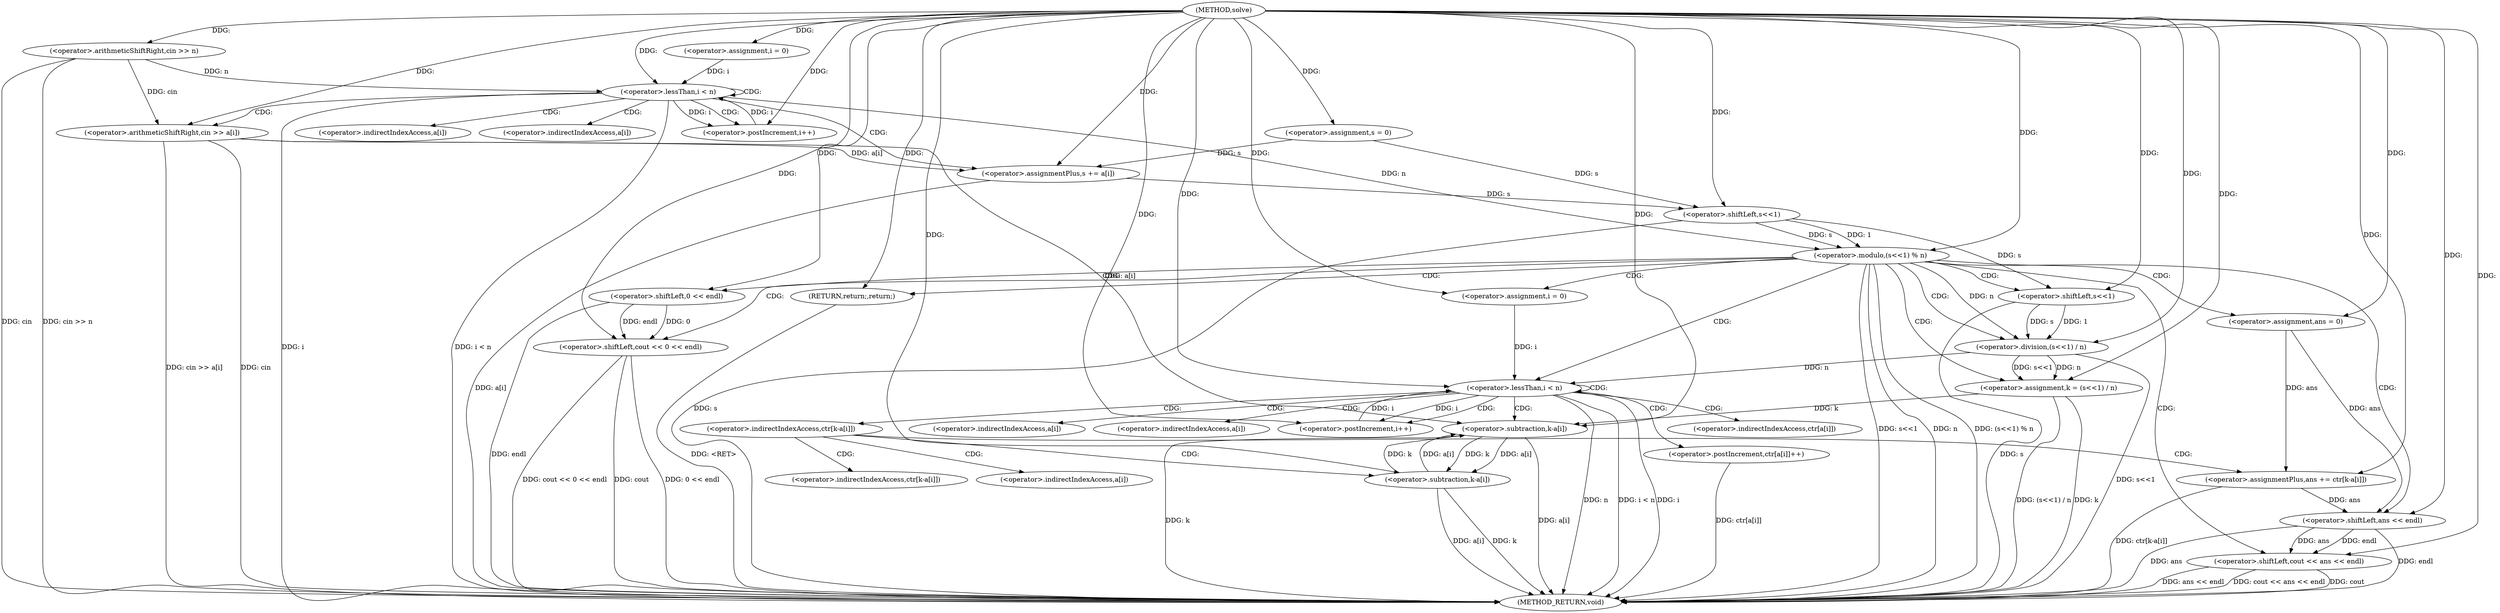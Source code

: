 digraph "solve" {  
"1000104" [label = "(METHOD,solve)" ]
"1000201" [label = "(METHOD_RETURN,void)" ]
"1000107" [label = "(<operator>.arithmeticShiftRight,cin >> n)" ]
"1000112" [label = "(<operator>.assignment,s = 0)" ]
"1000150" [label = "(<operator>.assignment,k = (s<<1) / n)" ]
"1000158" [label = "(<operator>.assignment,ans = 0)" ]
"1000196" [label = "(<operator>.shiftLeft,cout << ans << endl)" ]
"1000117" [label = "(<operator>.assignment,i = 0)" ]
"1000120" [label = "(<operator>.lessThan,i < n)" ]
"1000123" [label = "(<operator>.postIncrement,i++)" ]
"1000137" [label = "(<operator>.modulo,(s<<1) % n)" ]
"1000164" [label = "(<operator>.assignment,i = 0)" ]
"1000167" [label = "(<operator>.lessThan,i < n)" ]
"1000170" [label = "(<operator>.postIncrement,i++)" ]
"1000126" [label = "(<operator>.arithmeticShiftRight,cin >> a[i])" ]
"1000131" [label = "(<operator>.assignmentPlus,s += a[i])" ]
"1000143" [label = "(<operator>.shiftLeft,cout << 0 << endl)" ]
"1000148" [label = "(RETURN,return;,return;)" ]
"1000152" [label = "(<operator>.division,(s<<1) / n)" ]
"1000190" [label = "(<operator>.postIncrement,ctr[a[i]]++)" ]
"1000198" [label = "(<operator>.shiftLeft,ans << endl)" ]
"1000138" [label = "(<operator>.shiftLeft,s<<1)" ]
"1000153" [label = "(<operator>.shiftLeft,s<<1)" ]
"1000181" [label = "(<operator>.assignmentPlus,ans += ctr[k-a[i]])" ]
"1000145" [label = "(<operator>.shiftLeft,0 << endl)" ]
"1000176" [label = "(<operator>.subtraction,k-a[i])" ]
"1000185" [label = "(<operator>.subtraction,k-a[i])" ]
"1000128" [label = "(<operator>.indirectIndexAccess,a[i])" ]
"1000133" [label = "(<operator>.indirectIndexAccess,a[i])" ]
"1000174" [label = "(<operator>.indirectIndexAccess,ctr[k-a[i]])" ]
"1000191" [label = "(<operator>.indirectIndexAccess,ctr[a[i]])" ]
"1000183" [label = "(<operator>.indirectIndexAccess,ctr[k-a[i]])" ]
"1000193" [label = "(<operator>.indirectIndexAccess,a[i])" ]
"1000178" [label = "(<operator>.indirectIndexAccess,a[i])" ]
"1000187" [label = "(<operator>.indirectIndexAccess,a[i])" ]
  "1000107" -> "1000201"  [ label = "DDG: cin"] 
  "1000107" -> "1000201"  [ label = "DDG: cin >> n"] 
  "1000120" -> "1000201"  [ label = "DDG: i"] 
  "1000120" -> "1000201"  [ label = "DDG: i < n"] 
  "1000138" -> "1000201"  [ label = "DDG: s"] 
  "1000137" -> "1000201"  [ label = "DDG: s<<1"] 
  "1000137" -> "1000201"  [ label = "DDG: n"] 
  "1000137" -> "1000201"  [ label = "DDG: (s<<1) % n"] 
  "1000150" -> "1000201"  [ label = "DDG: k"] 
  "1000153" -> "1000201"  [ label = "DDG: s"] 
  "1000152" -> "1000201"  [ label = "DDG: s<<1"] 
  "1000150" -> "1000201"  [ label = "DDG: (s<<1) / n"] 
  "1000167" -> "1000201"  [ label = "DDG: i"] 
  "1000167" -> "1000201"  [ label = "DDG: n"] 
  "1000167" -> "1000201"  [ label = "DDG: i < n"] 
  "1000196" -> "1000201"  [ label = "DDG: cout"] 
  "1000198" -> "1000201"  [ label = "DDG: ans"] 
  "1000198" -> "1000201"  [ label = "DDG: endl"] 
  "1000196" -> "1000201"  [ label = "DDG: ans << endl"] 
  "1000196" -> "1000201"  [ label = "DDG: cout << ans << endl"] 
  "1000176" -> "1000201"  [ label = "DDG: k"] 
  "1000176" -> "1000201"  [ label = "DDG: a[i]"] 
  "1000185" -> "1000201"  [ label = "DDG: k"] 
  "1000185" -> "1000201"  [ label = "DDG: a[i]"] 
  "1000181" -> "1000201"  [ label = "DDG: ctr[k-a[i]]"] 
  "1000190" -> "1000201"  [ label = "DDG: ctr[a[i]]"] 
  "1000143" -> "1000201"  [ label = "DDG: cout"] 
  "1000145" -> "1000201"  [ label = "DDG: endl"] 
  "1000143" -> "1000201"  [ label = "DDG: 0 << endl"] 
  "1000143" -> "1000201"  [ label = "DDG: cout << 0 << endl"] 
  "1000126" -> "1000201"  [ label = "DDG: cin"] 
  "1000126" -> "1000201"  [ label = "DDG: cin >> a[i]"] 
  "1000131" -> "1000201"  [ label = "DDG: a[i]"] 
  "1000148" -> "1000201"  [ label = "DDG: <RET>"] 
  "1000104" -> "1000112"  [ label = "DDG: "] 
  "1000152" -> "1000150"  [ label = "DDG: n"] 
  "1000152" -> "1000150"  [ label = "DDG: s<<1"] 
  "1000104" -> "1000158"  [ label = "DDG: "] 
  "1000104" -> "1000107"  [ label = "DDG: "] 
  "1000104" -> "1000117"  [ label = "DDG: "] 
  "1000104" -> "1000150"  [ label = "DDG: "] 
  "1000104" -> "1000164"  [ label = "DDG: "] 
  "1000104" -> "1000196"  [ label = "DDG: "] 
  "1000198" -> "1000196"  [ label = "DDG: endl"] 
  "1000198" -> "1000196"  [ label = "DDG: ans"] 
  "1000117" -> "1000120"  [ label = "DDG: i"] 
  "1000123" -> "1000120"  [ label = "DDG: i"] 
  "1000104" -> "1000120"  [ label = "DDG: "] 
  "1000107" -> "1000120"  [ label = "DDG: n"] 
  "1000120" -> "1000123"  [ label = "DDG: i"] 
  "1000104" -> "1000123"  [ label = "DDG: "] 
  "1000126" -> "1000131"  [ label = "DDG: a[i]"] 
  "1000138" -> "1000137"  [ label = "DDG: s"] 
  "1000138" -> "1000137"  [ label = "DDG: 1"] 
  "1000120" -> "1000137"  [ label = "DDG: n"] 
  "1000104" -> "1000137"  [ label = "DDG: "] 
  "1000104" -> "1000148"  [ label = "DDG: "] 
  "1000153" -> "1000152"  [ label = "DDG: 1"] 
  "1000153" -> "1000152"  [ label = "DDG: s"] 
  "1000137" -> "1000152"  [ label = "DDG: n"] 
  "1000104" -> "1000152"  [ label = "DDG: "] 
  "1000164" -> "1000167"  [ label = "DDG: i"] 
  "1000170" -> "1000167"  [ label = "DDG: i"] 
  "1000104" -> "1000167"  [ label = "DDG: "] 
  "1000152" -> "1000167"  [ label = "DDG: n"] 
  "1000167" -> "1000170"  [ label = "DDG: i"] 
  "1000104" -> "1000170"  [ label = "DDG: "] 
  "1000158" -> "1000198"  [ label = "DDG: ans"] 
  "1000181" -> "1000198"  [ label = "DDG: ans"] 
  "1000104" -> "1000198"  [ label = "DDG: "] 
  "1000107" -> "1000126"  [ label = "DDG: cin"] 
  "1000104" -> "1000126"  [ label = "DDG: "] 
  "1000112" -> "1000131"  [ label = "DDG: s"] 
  "1000104" -> "1000131"  [ label = "DDG: "] 
  "1000112" -> "1000138"  [ label = "DDG: s"] 
  "1000131" -> "1000138"  [ label = "DDG: s"] 
  "1000104" -> "1000138"  [ label = "DDG: "] 
  "1000104" -> "1000143"  [ label = "DDG: "] 
  "1000145" -> "1000143"  [ label = "DDG: 0"] 
  "1000145" -> "1000143"  [ label = "DDG: endl"] 
  "1000138" -> "1000153"  [ label = "DDG: s"] 
  "1000104" -> "1000153"  [ label = "DDG: "] 
  "1000104" -> "1000145"  [ label = "DDG: "] 
  "1000158" -> "1000181"  [ label = "DDG: ans"] 
  "1000104" -> "1000181"  [ label = "DDG: "] 
  "1000150" -> "1000176"  [ label = "DDG: k"] 
  "1000185" -> "1000176"  [ label = "DDG: k"] 
  "1000104" -> "1000176"  [ label = "DDG: "] 
  "1000185" -> "1000176"  [ label = "DDG: a[i]"] 
  "1000126" -> "1000176"  [ label = "DDG: a[i]"] 
  "1000176" -> "1000185"  [ label = "DDG: k"] 
  "1000104" -> "1000185"  [ label = "DDG: "] 
  "1000176" -> "1000185"  [ label = "DDG: a[i]"] 
  "1000120" -> "1000128"  [ label = "CDG: "] 
  "1000120" -> "1000133"  [ label = "CDG: "] 
  "1000120" -> "1000131"  [ label = "CDG: "] 
  "1000120" -> "1000120"  [ label = "CDG: "] 
  "1000120" -> "1000126"  [ label = "CDG: "] 
  "1000120" -> "1000123"  [ label = "CDG: "] 
  "1000137" -> "1000153"  [ label = "CDG: "] 
  "1000137" -> "1000164"  [ label = "CDG: "] 
  "1000137" -> "1000152"  [ label = "CDG: "] 
  "1000137" -> "1000150"  [ label = "CDG: "] 
  "1000137" -> "1000148"  [ label = "CDG: "] 
  "1000137" -> "1000196"  [ label = "CDG: "] 
  "1000137" -> "1000143"  [ label = "CDG: "] 
  "1000137" -> "1000167"  [ label = "CDG: "] 
  "1000137" -> "1000158"  [ label = "CDG: "] 
  "1000137" -> "1000145"  [ label = "CDG: "] 
  "1000137" -> "1000198"  [ label = "CDG: "] 
  "1000167" -> "1000174"  [ label = "CDG: "] 
  "1000167" -> "1000191"  [ label = "CDG: "] 
  "1000167" -> "1000178"  [ label = "CDG: "] 
  "1000167" -> "1000190"  [ label = "CDG: "] 
  "1000167" -> "1000167"  [ label = "CDG: "] 
  "1000167" -> "1000170"  [ label = "CDG: "] 
  "1000167" -> "1000193"  [ label = "CDG: "] 
  "1000167" -> "1000176"  [ label = "CDG: "] 
  "1000174" -> "1000183"  [ label = "CDG: "] 
  "1000174" -> "1000187"  [ label = "CDG: "] 
  "1000174" -> "1000181"  [ label = "CDG: "] 
  "1000174" -> "1000185"  [ label = "CDG: "] 
}
